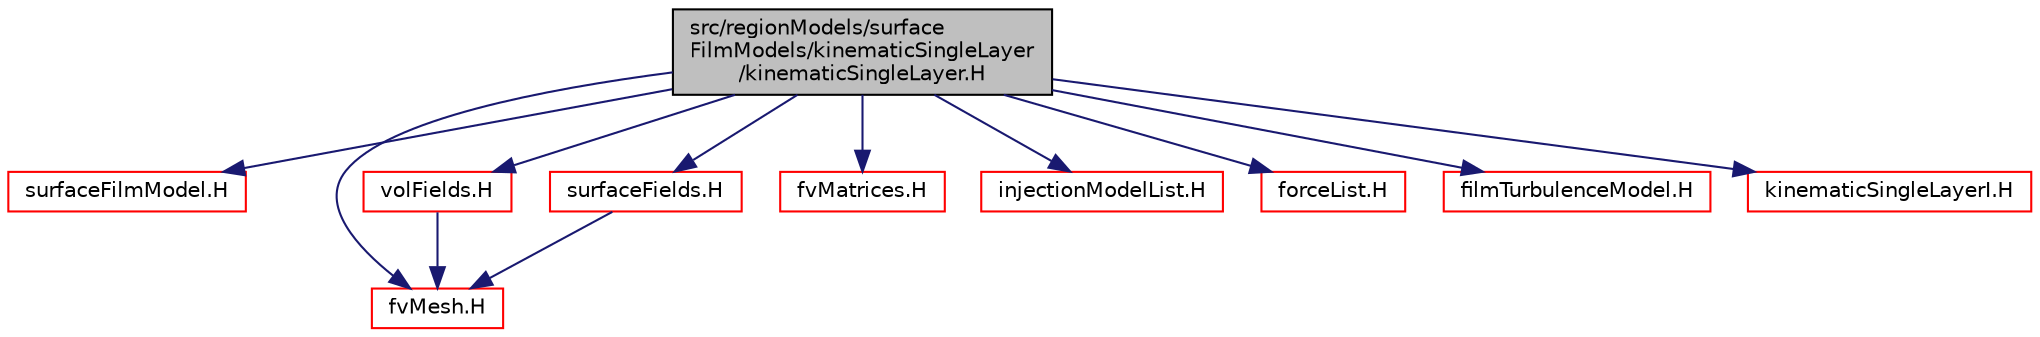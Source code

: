 digraph "src/regionModels/surfaceFilmModels/kinematicSingleLayer/kinematicSingleLayer.H"
{
  bgcolor="transparent";
  edge [fontname="Helvetica",fontsize="10",labelfontname="Helvetica",labelfontsize="10"];
  node [fontname="Helvetica",fontsize="10",shape=record];
  Node0 [label="src/regionModels/surface\lFilmModels/kinematicSingleLayer\l/kinematicSingleLayer.H",height=0.2,width=0.4,color="black", fillcolor="grey75", style="filled", fontcolor="black"];
  Node0 -> Node1 [color="midnightblue",fontsize="10",style="solid",fontname="Helvetica"];
  Node1 [label="surfaceFilmModel.H",height=0.2,width=0.4,color="red",URL="$a14447.html"];
  Node0 -> Node205 [color="midnightblue",fontsize="10",style="solid",fontname="Helvetica"];
  Node205 [label="fvMesh.H",height=0.2,width=0.4,color="red",URL="$a03719.html"];
  Node0 -> Node102 [color="midnightblue",fontsize="10",style="solid",fontname="Helvetica"];
  Node102 [label="volFields.H",height=0.2,width=0.4,color="red",URL="$a02912.html"];
  Node102 -> Node205 [color="midnightblue",fontsize="10",style="solid",fontname="Helvetica"];
  Node0 -> Node345 [color="midnightblue",fontsize="10",style="solid",fontname="Helvetica"];
  Node345 [label="surfaceFields.H",height=0.2,width=0.4,color="red",URL="$a02897.html",tooltip="Foam::surfaceFields. "];
  Node345 -> Node205 [color="midnightblue",fontsize="10",style="solid",fontname="Helvetica"];
  Node0 -> Node352 [color="midnightblue",fontsize="10",style="solid",fontname="Helvetica"];
  Node352 [label="fvMatrices.H",height=0.2,width=0.4,color="red",URL="$a03458.html",tooltip="A special matrix type and solver, designed for finite volume solutions of scalar equations. "];
  Node0 -> Node357 [color="midnightblue",fontsize="10",style="solid",fontname="Helvetica"];
  Node357 [label="injectionModelList.H",height=0.2,width=0.4,color="red",URL="$a14327.html"];
  Node0 -> Node362 [color="midnightblue",fontsize="10",style="solid",fontname="Helvetica"];
  Node362 [label="forceList.H",height=0.2,width=0.4,color="red",URL="$a14288.html"];
  Node0 -> Node364 [color="midnightblue",fontsize="10",style="solid",fontname="Helvetica"];
  Node364 [label="filmTurbulenceModel.H",height=0.2,width=0.4,color="red",URL="$a14264.html"];
  Node0 -> Node365 [color="midnightblue",fontsize="10",style="solid",fontname="Helvetica"];
  Node365 [label="kinematicSingleLayerI.H",height=0.2,width=0.4,color="red",URL="$a14216.html"];
}
